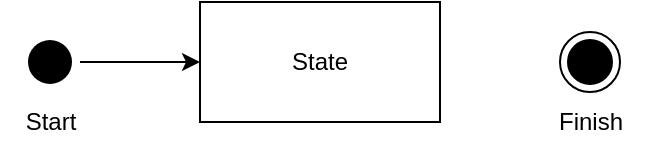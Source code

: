 <mxfile version="22.1.2" type="device">
  <diagram name="Page-1" id="IvE3KfiU47k-LxmwesVg">
    <mxGraphModel dx="1070" dy="795" grid="1" gridSize="10" guides="1" tooltips="1" connect="1" arrows="1" fold="1" page="1" pageScale="1" pageWidth="850" pageHeight="1100" math="0" shadow="0">
      <root>
        <mxCell id="0" />
        <mxCell id="1" parent="0" />
        <mxCell id="kjLpONvJvTql1Vu8pVkB-1" style="edgeStyle=orthogonalEdgeStyle;rounded=0;orthogonalLoop=1;jettySize=auto;html=1;exitX=1;exitY=0.5;exitDx=0;exitDy=0;" edge="1" parent="1" source="kjLpONvJvTql1Vu8pVkB-2" target="kjLpONvJvTql1Vu8pVkB-3">
          <mxGeometry relative="1" as="geometry" />
        </mxCell>
        <mxCell id="kjLpONvJvTql1Vu8pVkB-2" value="" style="ellipse;html=1;shape=endState;fillColor=#000000;strokeColor=none;" vertex="1" parent="1">
          <mxGeometry x="90" y="295" width="30" height="30" as="geometry" />
        </mxCell>
        <mxCell id="kjLpONvJvTql1Vu8pVkB-3" value="State" style="rounded=0;whiteSpace=wrap;html=1;" vertex="1" parent="1">
          <mxGeometry x="180" y="280" width="120" height="60" as="geometry" />
        </mxCell>
        <mxCell id="kjLpONvJvTql1Vu8pVkB-4" value="Start" style="text;html=1;align=center;verticalAlign=middle;resizable=0;points=[];autosize=1;strokeColor=none;fillColor=none;" vertex="1" parent="1">
          <mxGeometry x="80" y="325" width="50" height="30" as="geometry" />
        </mxCell>
        <mxCell id="kjLpONvJvTql1Vu8pVkB-5" value="" style="ellipse;html=1;shape=endState;fillColor=#000000;strokeColor=#000000;" vertex="1" parent="1">
          <mxGeometry x="360" y="295" width="30" height="30" as="geometry" />
        </mxCell>
        <mxCell id="kjLpONvJvTql1Vu8pVkB-6" value="Finish" style="text;html=1;align=center;verticalAlign=middle;resizable=0;points=[];autosize=1;strokeColor=none;fillColor=none;" vertex="1" parent="1">
          <mxGeometry x="345" y="325" width="60" height="30" as="geometry" />
        </mxCell>
      </root>
    </mxGraphModel>
  </diagram>
</mxfile>

